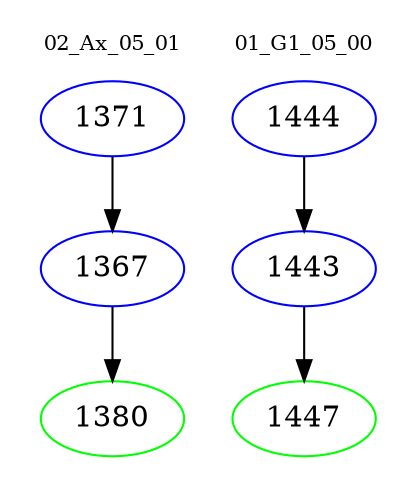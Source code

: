 digraph{
subgraph cluster_0 {
color = white
label = "02_Ax_05_01";
fontsize=10;
T0_1371 [label="1371", color="blue"]
T0_1371 -> T0_1367 [color="black"]
T0_1367 [label="1367", color="blue"]
T0_1367 -> T0_1380 [color="black"]
T0_1380 [label="1380", color="green"]
}
subgraph cluster_1 {
color = white
label = "01_G1_05_00";
fontsize=10;
T1_1444 [label="1444", color="blue"]
T1_1444 -> T1_1443 [color="black"]
T1_1443 [label="1443", color="blue"]
T1_1443 -> T1_1447 [color="black"]
T1_1447 [label="1447", color="green"]
}
}
